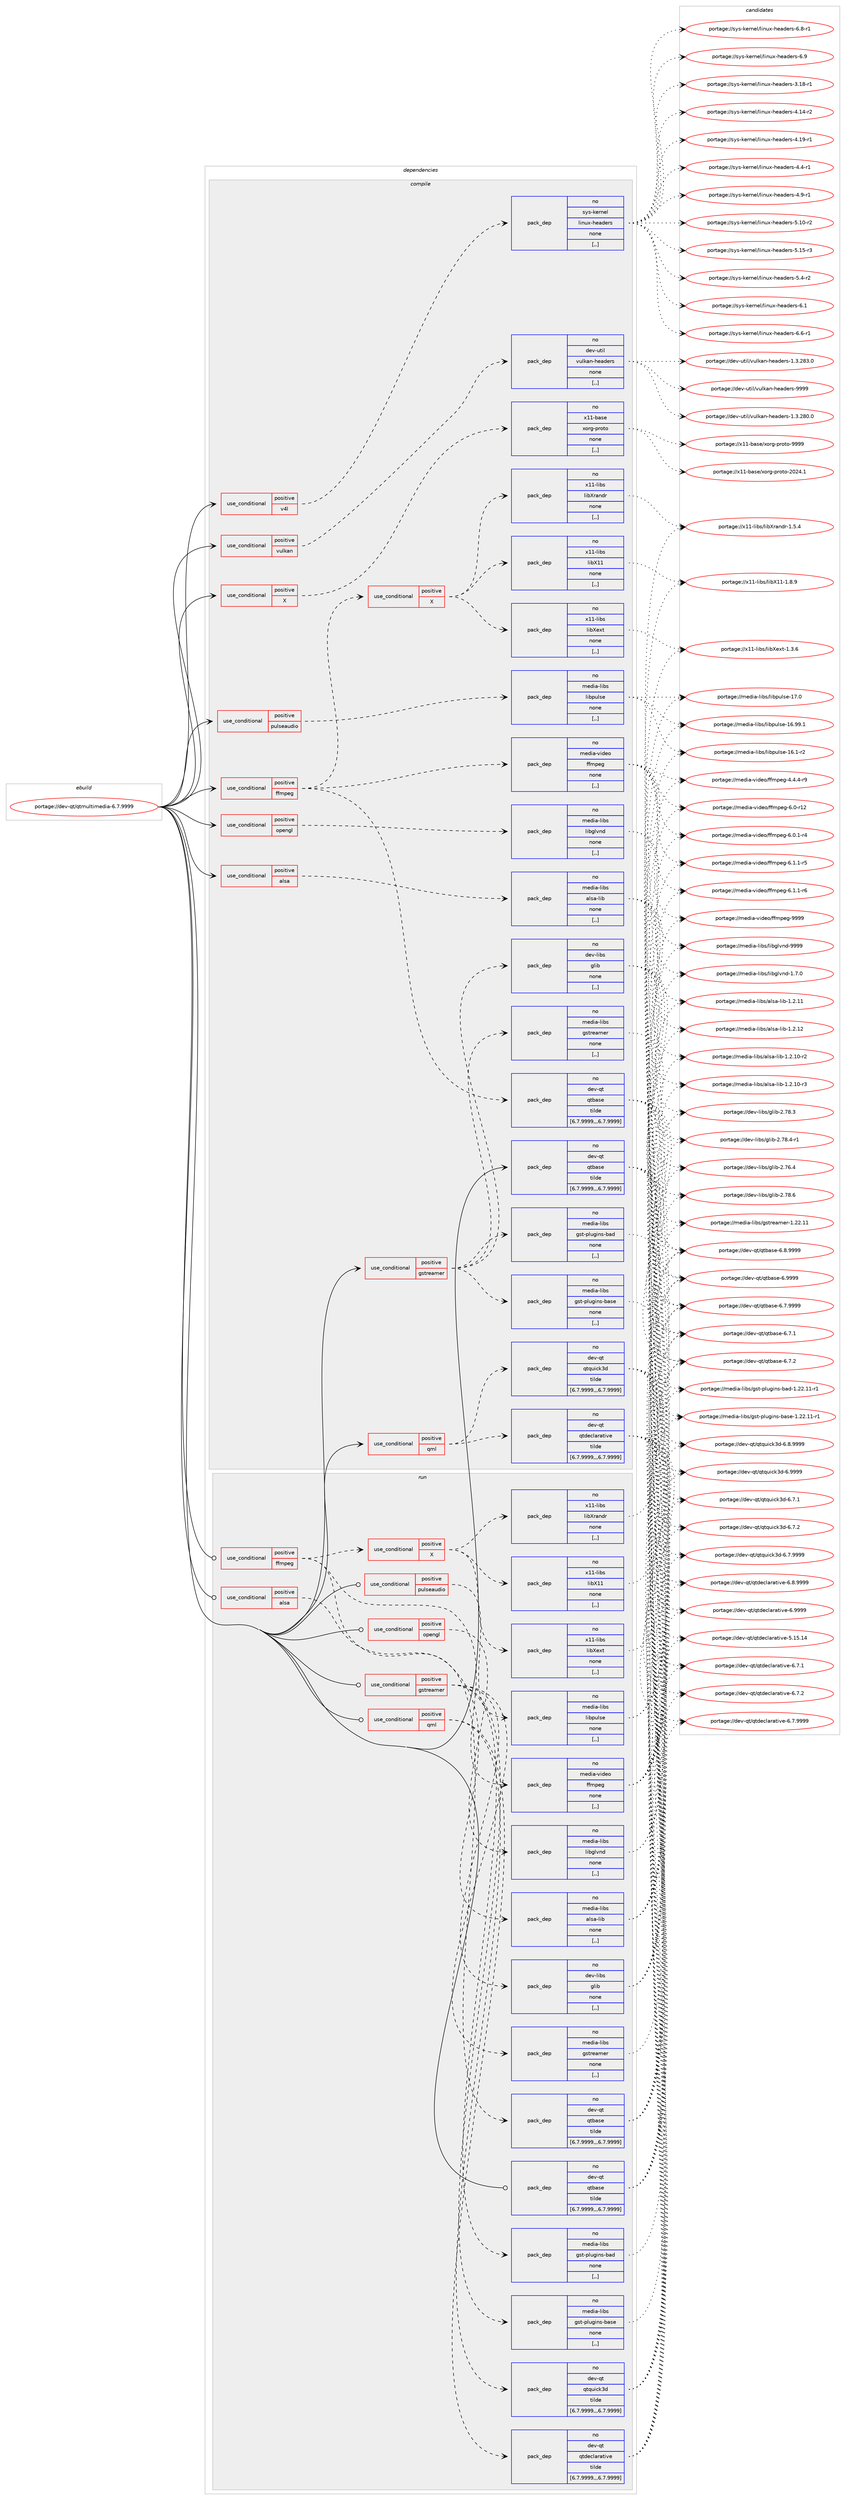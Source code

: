 digraph prolog {

# *************
# Graph options
# *************

newrank=true;
concentrate=true;
compound=true;
graph [rankdir=LR,fontname=Helvetica,fontsize=10,ranksep=1.5];#, ranksep=2.5, nodesep=0.2];
edge  [arrowhead=vee];
node  [fontname=Helvetica,fontsize=10];

# **********
# The ebuild
# **********

subgraph cluster_leftcol {
color=gray;
rank=same;
label=<<i>ebuild</i>>;
id [label="portage://dev-qt/qtmultimedia-6.7.9999", color=red, width=4, href="../dev-qt/qtmultimedia-6.7.9999.svg"];
}

# ****************
# The dependencies
# ****************

subgraph cluster_midcol {
color=gray;
label=<<i>dependencies</i>>;
subgraph cluster_compile {
fillcolor="#eeeeee";
style=filled;
label=<<i>compile</i>>;
subgraph cond40896 {
dependency166039 [label=<<TABLE BORDER="0" CELLBORDER="1" CELLSPACING="0" CELLPADDING="4"><TR><TD ROWSPAN="3" CELLPADDING="10">use_conditional</TD></TR><TR><TD>positive</TD></TR><TR><TD>X</TD></TR></TABLE>>, shape=none, color=red];
subgraph pack123903 {
dependency166040 [label=<<TABLE BORDER="0" CELLBORDER="1" CELLSPACING="0" CELLPADDING="4" WIDTH="220"><TR><TD ROWSPAN="6" CELLPADDING="30">pack_dep</TD></TR><TR><TD WIDTH="110">no</TD></TR><TR><TD>x11-base</TD></TR><TR><TD>xorg-proto</TD></TR><TR><TD>none</TD></TR><TR><TD>[,,]</TD></TR></TABLE>>, shape=none, color=blue];
}
dependency166039:e -> dependency166040:w [weight=20,style="dashed",arrowhead="vee"];
}
id:e -> dependency166039:w [weight=20,style="solid",arrowhead="vee"];
subgraph cond40897 {
dependency166041 [label=<<TABLE BORDER="0" CELLBORDER="1" CELLSPACING="0" CELLPADDING="4"><TR><TD ROWSPAN="3" CELLPADDING="10">use_conditional</TD></TR><TR><TD>positive</TD></TR><TR><TD>alsa</TD></TR></TABLE>>, shape=none, color=red];
subgraph pack123904 {
dependency166042 [label=<<TABLE BORDER="0" CELLBORDER="1" CELLSPACING="0" CELLPADDING="4" WIDTH="220"><TR><TD ROWSPAN="6" CELLPADDING="30">pack_dep</TD></TR><TR><TD WIDTH="110">no</TD></TR><TR><TD>media-libs</TD></TR><TR><TD>alsa-lib</TD></TR><TR><TD>none</TD></TR><TR><TD>[,,]</TD></TR></TABLE>>, shape=none, color=blue];
}
dependency166041:e -> dependency166042:w [weight=20,style="dashed",arrowhead="vee"];
}
id:e -> dependency166041:w [weight=20,style="solid",arrowhead="vee"];
subgraph cond40898 {
dependency166043 [label=<<TABLE BORDER="0" CELLBORDER="1" CELLSPACING="0" CELLPADDING="4"><TR><TD ROWSPAN="3" CELLPADDING="10">use_conditional</TD></TR><TR><TD>positive</TD></TR><TR><TD>ffmpeg</TD></TR></TABLE>>, shape=none, color=red];
subgraph pack123905 {
dependency166044 [label=<<TABLE BORDER="0" CELLBORDER="1" CELLSPACING="0" CELLPADDING="4" WIDTH="220"><TR><TD ROWSPAN="6" CELLPADDING="30">pack_dep</TD></TR><TR><TD WIDTH="110">no</TD></TR><TR><TD>dev-qt</TD></TR><TR><TD>qtbase</TD></TR><TR><TD>tilde</TD></TR><TR><TD>[6.7.9999,,,6.7.9999]</TD></TR></TABLE>>, shape=none, color=blue];
}
dependency166043:e -> dependency166044:w [weight=20,style="dashed",arrowhead="vee"];
subgraph pack123906 {
dependency166045 [label=<<TABLE BORDER="0" CELLBORDER="1" CELLSPACING="0" CELLPADDING="4" WIDTH="220"><TR><TD ROWSPAN="6" CELLPADDING="30">pack_dep</TD></TR><TR><TD WIDTH="110">no</TD></TR><TR><TD>media-video</TD></TR><TR><TD>ffmpeg</TD></TR><TR><TD>none</TD></TR><TR><TD>[,,]</TD></TR></TABLE>>, shape=none, color=blue];
}
dependency166043:e -> dependency166045:w [weight=20,style="dashed",arrowhead="vee"];
subgraph cond40899 {
dependency166046 [label=<<TABLE BORDER="0" CELLBORDER="1" CELLSPACING="0" CELLPADDING="4"><TR><TD ROWSPAN="3" CELLPADDING="10">use_conditional</TD></TR><TR><TD>positive</TD></TR><TR><TD>X</TD></TR></TABLE>>, shape=none, color=red];
subgraph pack123907 {
dependency166047 [label=<<TABLE BORDER="0" CELLBORDER="1" CELLSPACING="0" CELLPADDING="4" WIDTH="220"><TR><TD ROWSPAN="6" CELLPADDING="30">pack_dep</TD></TR><TR><TD WIDTH="110">no</TD></TR><TR><TD>x11-libs</TD></TR><TR><TD>libX11</TD></TR><TR><TD>none</TD></TR><TR><TD>[,,]</TD></TR></TABLE>>, shape=none, color=blue];
}
dependency166046:e -> dependency166047:w [weight=20,style="dashed",arrowhead="vee"];
subgraph pack123908 {
dependency166048 [label=<<TABLE BORDER="0" CELLBORDER="1" CELLSPACING="0" CELLPADDING="4" WIDTH="220"><TR><TD ROWSPAN="6" CELLPADDING="30">pack_dep</TD></TR><TR><TD WIDTH="110">no</TD></TR><TR><TD>x11-libs</TD></TR><TR><TD>libXext</TD></TR><TR><TD>none</TD></TR><TR><TD>[,,]</TD></TR></TABLE>>, shape=none, color=blue];
}
dependency166046:e -> dependency166048:w [weight=20,style="dashed",arrowhead="vee"];
subgraph pack123909 {
dependency166049 [label=<<TABLE BORDER="0" CELLBORDER="1" CELLSPACING="0" CELLPADDING="4" WIDTH="220"><TR><TD ROWSPAN="6" CELLPADDING="30">pack_dep</TD></TR><TR><TD WIDTH="110">no</TD></TR><TR><TD>x11-libs</TD></TR><TR><TD>libXrandr</TD></TR><TR><TD>none</TD></TR><TR><TD>[,,]</TD></TR></TABLE>>, shape=none, color=blue];
}
dependency166046:e -> dependency166049:w [weight=20,style="dashed",arrowhead="vee"];
}
dependency166043:e -> dependency166046:w [weight=20,style="dashed",arrowhead="vee"];
}
id:e -> dependency166043:w [weight=20,style="solid",arrowhead="vee"];
subgraph cond40900 {
dependency166050 [label=<<TABLE BORDER="0" CELLBORDER="1" CELLSPACING="0" CELLPADDING="4"><TR><TD ROWSPAN="3" CELLPADDING="10">use_conditional</TD></TR><TR><TD>positive</TD></TR><TR><TD>gstreamer</TD></TR></TABLE>>, shape=none, color=red];
subgraph pack123910 {
dependency166051 [label=<<TABLE BORDER="0" CELLBORDER="1" CELLSPACING="0" CELLPADDING="4" WIDTH="220"><TR><TD ROWSPAN="6" CELLPADDING="30">pack_dep</TD></TR><TR><TD WIDTH="110">no</TD></TR><TR><TD>dev-libs</TD></TR><TR><TD>glib</TD></TR><TR><TD>none</TD></TR><TR><TD>[,,]</TD></TR></TABLE>>, shape=none, color=blue];
}
dependency166050:e -> dependency166051:w [weight=20,style="dashed",arrowhead="vee"];
subgraph pack123911 {
dependency166052 [label=<<TABLE BORDER="0" CELLBORDER="1" CELLSPACING="0" CELLPADDING="4" WIDTH="220"><TR><TD ROWSPAN="6" CELLPADDING="30">pack_dep</TD></TR><TR><TD WIDTH="110">no</TD></TR><TR><TD>media-libs</TD></TR><TR><TD>gst-plugins-bad</TD></TR><TR><TD>none</TD></TR><TR><TD>[,,]</TD></TR></TABLE>>, shape=none, color=blue];
}
dependency166050:e -> dependency166052:w [weight=20,style="dashed",arrowhead="vee"];
subgraph pack123912 {
dependency166053 [label=<<TABLE BORDER="0" CELLBORDER="1" CELLSPACING="0" CELLPADDING="4" WIDTH="220"><TR><TD ROWSPAN="6" CELLPADDING="30">pack_dep</TD></TR><TR><TD WIDTH="110">no</TD></TR><TR><TD>media-libs</TD></TR><TR><TD>gst-plugins-base</TD></TR><TR><TD>none</TD></TR><TR><TD>[,,]</TD></TR></TABLE>>, shape=none, color=blue];
}
dependency166050:e -> dependency166053:w [weight=20,style="dashed",arrowhead="vee"];
subgraph pack123913 {
dependency166054 [label=<<TABLE BORDER="0" CELLBORDER="1" CELLSPACING="0" CELLPADDING="4" WIDTH="220"><TR><TD ROWSPAN="6" CELLPADDING="30">pack_dep</TD></TR><TR><TD WIDTH="110">no</TD></TR><TR><TD>media-libs</TD></TR><TR><TD>gstreamer</TD></TR><TR><TD>none</TD></TR><TR><TD>[,,]</TD></TR></TABLE>>, shape=none, color=blue];
}
dependency166050:e -> dependency166054:w [weight=20,style="dashed",arrowhead="vee"];
}
id:e -> dependency166050:w [weight=20,style="solid",arrowhead="vee"];
subgraph cond40901 {
dependency166055 [label=<<TABLE BORDER="0" CELLBORDER="1" CELLSPACING="0" CELLPADDING="4"><TR><TD ROWSPAN="3" CELLPADDING="10">use_conditional</TD></TR><TR><TD>positive</TD></TR><TR><TD>opengl</TD></TR></TABLE>>, shape=none, color=red];
subgraph pack123914 {
dependency166056 [label=<<TABLE BORDER="0" CELLBORDER="1" CELLSPACING="0" CELLPADDING="4" WIDTH="220"><TR><TD ROWSPAN="6" CELLPADDING="30">pack_dep</TD></TR><TR><TD WIDTH="110">no</TD></TR><TR><TD>media-libs</TD></TR><TR><TD>libglvnd</TD></TR><TR><TD>none</TD></TR><TR><TD>[,,]</TD></TR></TABLE>>, shape=none, color=blue];
}
dependency166055:e -> dependency166056:w [weight=20,style="dashed",arrowhead="vee"];
}
id:e -> dependency166055:w [weight=20,style="solid",arrowhead="vee"];
subgraph cond40902 {
dependency166057 [label=<<TABLE BORDER="0" CELLBORDER="1" CELLSPACING="0" CELLPADDING="4"><TR><TD ROWSPAN="3" CELLPADDING="10">use_conditional</TD></TR><TR><TD>positive</TD></TR><TR><TD>pulseaudio</TD></TR></TABLE>>, shape=none, color=red];
subgraph pack123915 {
dependency166058 [label=<<TABLE BORDER="0" CELLBORDER="1" CELLSPACING="0" CELLPADDING="4" WIDTH="220"><TR><TD ROWSPAN="6" CELLPADDING="30">pack_dep</TD></TR><TR><TD WIDTH="110">no</TD></TR><TR><TD>media-libs</TD></TR><TR><TD>libpulse</TD></TR><TR><TD>none</TD></TR><TR><TD>[,,]</TD></TR></TABLE>>, shape=none, color=blue];
}
dependency166057:e -> dependency166058:w [weight=20,style="dashed",arrowhead="vee"];
}
id:e -> dependency166057:w [weight=20,style="solid",arrowhead="vee"];
subgraph cond40903 {
dependency166059 [label=<<TABLE BORDER="0" CELLBORDER="1" CELLSPACING="0" CELLPADDING="4"><TR><TD ROWSPAN="3" CELLPADDING="10">use_conditional</TD></TR><TR><TD>positive</TD></TR><TR><TD>qml</TD></TR></TABLE>>, shape=none, color=red];
subgraph pack123916 {
dependency166060 [label=<<TABLE BORDER="0" CELLBORDER="1" CELLSPACING="0" CELLPADDING="4" WIDTH="220"><TR><TD ROWSPAN="6" CELLPADDING="30">pack_dep</TD></TR><TR><TD WIDTH="110">no</TD></TR><TR><TD>dev-qt</TD></TR><TR><TD>qtdeclarative</TD></TR><TR><TD>tilde</TD></TR><TR><TD>[6.7.9999,,,6.7.9999]</TD></TR></TABLE>>, shape=none, color=blue];
}
dependency166059:e -> dependency166060:w [weight=20,style="dashed",arrowhead="vee"];
subgraph pack123917 {
dependency166061 [label=<<TABLE BORDER="0" CELLBORDER="1" CELLSPACING="0" CELLPADDING="4" WIDTH="220"><TR><TD ROWSPAN="6" CELLPADDING="30">pack_dep</TD></TR><TR><TD WIDTH="110">no</TD></TR><TR><TD>dev-qt</TD></TR><TR><TD>qtquick3d</TD></TR><TR><TD>tilde</TD></TR><TR><TD>[6.7.9999,,,6.7.9999]</TD></TR></TABLE>>, shape=none, color=blue];
}
dependency166059:e -> dependency166061:w [weight=20,style="dashed",arrowhead="vee"];
}
id:e -> dependency166059:w [weight=20,style="solid",arrowhead="vee"];
subgraph cond40904 {
dependency166062 [label=<<TABLE BORDER="0" CELLBORDER="1" CELLSPACING="0" CELLPADDING="4"><TR><TD ROWSPAN="3" CELLPADDING="10">use_conditional</TD></TR><TR><TD>positive</TD></TR><TR><TD>v4l</TD></TR></TABLE>>, shape=none, color=red];
subgraph pack123918 {
dependency166063 [label=<<TABLE BORDER="0" CELLBORDER="1" CELLSPACING="0" CELLPADDING="4" WIDTH="220"><TR><TD ROWSPAN="6" CELLPADDING="30">pack_dep</TD></TR><TR><TD WIDTH="110">no</TD></TR><TR><TD>sys-kernel</TD></TR><TR><TD>linux-headers</TD></TR><TR><TD>none</TD></TR><TR><TD>[,,]</TD></TR></TABLE>>, shape=none, color=blue];
}
dependency166062:e -> dependency166063:w [weight=20,style="dashed",arrowhead="vee"];
}
id:e -> dependency166062:w [weight=20,style="solid",arrowhead="vee"];
subgraph cond40905 {
dependency166064 [label=<<TABLE BORDER="0" CELLBORDER="1" CELLSPACING="0" CELLPADDING="4"><TR><TD ROWSPAN="3" CELLPADDING="10">use_conditional</TD></TR><TR><TD>positive</TD></TR><TR><TD>vulkan</TD></TR></TABLE>>, shape=none, color=red];
subgraph pack123919 {
dependency166065 [label=<<TABLE BORDER="0" CELLBORDER="1" CELLSPACING="0" CELLPADDING="4" WIDTH="220"><TR><TD ROWSPAN="6" CELLPADDING="30">pack_dep</TD></TR><TR><TD WIDTH="110">no</TD></TR><TR><TD>dev-util</TD></TR><TR><TD>vulkan-headers</TD></TR><TR><TD>none</TD></TR><TR><TD>[,,]</TD></TR></TABLE>>, shape=none, color=blue];
}
dependency166064:e -> dependency166065:w [weight=20,style="dashed",arrowhead="vee"];
}
id:e -> dependency166064:w [weight=20,style="solid",arrowhead="vee"];
subgraph pack123920 {
dependency166066 [label=<<TABLE BORDER="0" CELLBORDER="1" CELLSPACING="0" CELLPADDING="4" WIDTH="220"><TR><TD ROWSPAN="6" CELLPADDING="30">pack_dep</TD></TR><TR><TD WIDTH="110">no</TD></TR><TR><TD>dev-qt</TD></TR><TR><TD>qtbase</TD></TR><TR><TD>tilde</TD></TR><TR><TD>[6.7.9999,,,6.7.9999]</TD></TR></TABLE>>, shape=none, color=blue];
}
id:e -> dependency166066:w [weight=20,style="solid",arrowhead="vee"];
}
subgraph cluster_compileandrun {
fillcolor="#eeeeee";
style=filled;
label=<<i>compile and run</i>>;
}
subgraph cluster_run {
fillcolor="#eeeeee";
style=filled;
label=<<i>run</i>>;
subgraph cond40906 {
dependency166067 [label=<<TABLE BORDER="0" CELLBORDER="1" CELLSPACING="0" CELLPADDING="4"><TR><TD ROWSPAN="3" CELLPADDING="10">use_conditional</TD></TR><TR><TD>positive</TD></TR><TR><TD>alsa</TD></TR></TABLE>>, shape=none, color=red];
subgraph pack123921 {
dependency166068 [label=<<TABLE BORDER="0" CELLBORDER="1" CELLSPACING="0" CELLPADDING="4" WIDTH="220"><TR><TD ROWSPAN="6" CELLPADDING="30">pack_dep</TD></TR><TR><TD WIDTH="110">no</TD></TR><TR><TD>media-libs</TD></TR><TR><TD>alsa-lib</TD></TR><TR><TD>none</TD></TR><TR><TD>[,,]</TD></TR></TABLE>>, shape=none, color=blue];
}
dependency166067:e -> dependency166068:w [weight=20,style="dashed",arrowhead="vee"];
}
id:e -> dependency166067:w [weight=20,style="solid",arrowhead="odot"];
subgraph cond40907 {
dependency166069 [label=<<TABLE BORDER="0" CELLBORDER="1" CELLSPACING="0" CELLPADDING="4"><TR><TD ROWSPAN="3" CELLPADDING="10">use_conditional</TD></TR><TR><TD>positive</TD></TR><TR><TD>ffmpeg</TD></TR></TABLE>>, shape=none, color=red];
subgraph pack123922 {
dependency166070 [label=<<TABLE BORDER="0" CELLBORDER="1" CELLSPACING="0" CELLPADDING="4" WIDTH="220"><TR><TD ROWSPAN="6" CELLPADDING="30">pack_dep</TD></TR><TR><TD WIDTH="110">no</TD></TR><TR><TD>dev-qt</TD></TR><TR><TD>qtbase</TD></TR><TR><TD>tilde</TD></TR><TR><TD>[6.7.9999,,,6.7.9999]</TD></TR></TABLE>>, shape=none, color=blue];
}
dependency166069:e -> dependency166070:w [weight=20,style="dashed",arrowhead="vee"];
subgraph pack123923 {
dependency166071 [label=<<TABLE BORDER="0" CELLBORDER="1" CELLSPACING="0" CELLPADDING="4" WIDTH="220"><TR><TD ROWSPAN="6" CELLPADDING="30">pack_dep</TD></TR><TR><TD WIDTH="110">no</TD></TR><TR><TD>media-video</TD></TR><TR><TD>ffmpeg</TD></TR><TR><TD>none</TD></TR><TR><TD>[,,]</TD></TR></TABLE>>, shape=none, color=blue];
}
dependency166069:e -> dependency166071:w [weight=20,style="dashed",arrowhead="vee"];
subgraph cond40908 {
dependency166072 [label=<<TABLE BORDER="0" CELLBORDER="1" CELLSPACING="0" CELLPADDING="4"><TR><TD ROWSPAN="3" CELLPADDING="10">use_conditional</TD></TR><TR><TD>positive</TD></TR><TR><TD>X</TD></TR></TABLE>>, shape=none, color=red];
subgraph pack123924 {
dependency166073 [label=<<TABLE BORDER="0" CELLBORDER="1" CELLSPACING="0" CELLPADDING="4" WIDTH="220"><TR><TD ROWSPAN="6" CELLPADDING="30">pack_dep</TD></TR><TR><TD WIDTH="110">no</TD></TR><TR><TD>x11-libs</TD></TR><TR><TD>libX11</TD></TR><TR><TD>none</TD></TR><TR><TD>[,,]</TD></TR></TABLE>>, shape=none, color=blue];
}
dependency166072:e -> dependency166073:w [weight=20,style="dashed",arrowhead="vee"];
subgraph pack123925 {
dependency166074 [label=<<TABLE BORDER="0" CELLBORDER="1" CELLSPACING="0" CELLPADDING="4" WIDTH="220"><TR><TD ROWSPAN="6" CELLPADDING="30">pack_dep</TD></TR><TR><TD WIDTH="110">no</TD></TR><TR><TD>x11-libs</TD></TR><TR><TD>libXext</TD></TR><TR><TD>none</TD></TR><TR><TD>[,,]</TD></TR></TABLE>>, shape=none, color=blue];
}
dependency166072:e -> dependency166074:w [weight=20,style="dashed",arrowhead="vee"];
subgraph pack123926 {
dependency166075 [label=<<TABLE BORDER="0" CELLBORDER="1" CELLSPACING="0" CELLPADDING="4" WIDTH="220"><TR><TD ROWSPAN="6" CELLPADDING="30">pack_dep</TD></TR><TR><TD WIDTH="110">no</TD></TR><TR><TD>x11-libs</TD></TR><TR><TD>libXrandr</TD></TR><TR><TD>none</TD></TR><TR><TD>[,,]</TD></TR></TABLE>>, shape=none, color=blue];
}
dependency166072:e -> dependency166075:w [weight=20,style="dashed",arrowhead="vee"];
}
dependency166069:e -> dependency166072:w [weight=20,style="dashed",arrowhead="vee"];
}
id:e -> dependency166069:w [weight=20,style="solid",arrowhead="odot"];
subgraph cond40909 {
dependency166076 [label=<<TABLE BORDER="0" CELLBORDER="1" CELLSPACING="0" CELLPADDING="4"><TR><TD ROWSPAN="3" CELLPADDING="10">use_conditional</TD></TR><TR><TD>positive</TD></TR><TR><TD>gstreamer</TD></TR></TABLE>>, shape=none, color=red];
subgraph pack123927 {
dependency166077 [label=<<TABLE BORDER="0" CELLBORDER="1" CELLSPACING="0" CELLPADDING="4" WIDTH="220"><TR><TD ROWSPAN="6" CELLPADDING="30">pack_dep</TD></TR><TR><TD WIDTH="110">no</TD></TR><TR><TD>dev-libs</TD></TR><TR><TD>glib</TD></TR><TR><TD>none</TD></TR><TR><TD>[,,]</TD></TR></TABLE>>, shape=none, color=blue];
}
dependency166076:e -> dependency166077:w [weight=20,style="dashed",arrowhead="vee"];
subgraph pack123928 {
dependency166078 [label=<<TABLE BORDER="0" CELLBORDER="1" CELLSPACING="0" CELLPADDING="4" WIDTH="220"><TR><TD ROWSPAN="6" CELLPADDING="30">pack_dep</TD></TR><TR><TD WIDTH="110">no</TD></TR><TR><TD>media-libs</TD></TR><TR><TD>gst-plugins-bad</TD></TR><TR><TD>none</TD></TR><TR><TD>[,,]</TD></TR></TABLE>>, shape=none, color=blue];
}
dependency166076:e -> dependency166078:w [weight=20,style="dashed",arrowhead="vee"];
subgraph pack123929 {
dependency166079 [label=<<TABLE BORDER="0" CELLBORDER="1" CELLSPACING="0" CELLPADDING="4" WIDTH="220"><TR><TD ROWSPAN="6" CELLPADDING="30">pack_dep</TD></TR><TR><TD WIDTH="110">no</TD></TR><TR><TD>media-libs</TD></TR><TR><TD>gst-plugins-base</TD></TR><TR><TD>none</TD></TR><TR><TD>[,,]</TD></TR></TABLE>>, shape=none, color=blue];
}
dependency166076:e -> dependency166079:w [weight=20,style="dashed",arrowhead="vee"];
subgraph pack123930 {
dependency166080 [label=<<TABLE BORDER="0" CELLBORDER="1" CELLSPACING="0" CELLPADDING="4" WIDTH="220"><TR><TD ROWSPAN="6" CELLPADDING="30">pack_dep</TD></TR><TR><TD WIDTH="110">no</TD></TR><TR><TD>media-libs</TD></TR><TR><TD>gstreamer</TD></TR><TR><TD>none</TD></TR><TR><TD>[,,]</TD></TR></TABLE>>, shape=none, color=blue];
}
dependency166076:e -> dependency166080:w [weight=20,style="dashed",arrowhead="vee"];
}
id:e -> dependency166076:w [weight=20,style="solid",arrowhead="odot"];
subgraph cond40910 {
dependency166081 [label=<<TABLE BORDER="0" CELLBORDER="1" CELLSPACING="0" CELLPADDING="4"><TR><TD ROWSPAN="3" CELLPADDING="10">use_conditional</TD></TR><TR><TD>positive</TD></TR><TR><TD>opengl</TD></TR></TABLE>>, shape=none, color=red];
subgraph pack123931 {
dependency166082 [label=<<TABLE BORDER="0" CELLBORDER="1" CELLSPACING="0" CELLPADDING="4" WIDTH="220"><TR><TD ROWSPAN="6" CELLPADDING="30">pack_dep</TD></TR><TR><TD WIDTH="110">no</TD></TR><TR><TD>media-libs</TD></TR><TR><TD>libglvnd</TD></TR><TR><TD>none</TD></TR><TR><TD>[,,]</TD></TR></TABLE>>, shape=none, color=blue];
}
dependency166081:e -> dependency166082:w [weight=20,style="dashed",arrowhead="vee"];
}
id:e -> dependency166081:w [weight=20,style="solid",arrowhead="odot"];
subgraph cond40911 {
dependency166083 [label=<<TABLE BORDER="0" CELLBORDER="1" CELLSPACING="0" CELLPADDING="4"><TR><TD ROWSPAN="3" CELLPADDING="10">use_conditional</TD></TR><TR><TD>positive</TD></TR><TR><TD>pulseaudio</TD></TR></TABLE>>, shape=none, color=red];
subgraph pack123932 {
dependency166084 [label=<<TABLE BORDER="0" CELLBORDER="1" CELLSPACING="0" CELLPADDING="4" WIDTH="220"><TR><TD ROWSPAN="6" CELLPADDING="30">pack_dep</TD></TR><TR><TD WIDTH="110">no</TD></TR><TR><TD>media-libs</TD></TR><TR><TD>libpulse</TD></TR><TR><TD>none</TD></TR><TR><TD>[,,]</TD></TR></TABLE>>, shape=none, color=blue];
}
dependency166083:e -> dependency166084:w [weight=20,style="dashed",arrowhead="vee"];
}
id:e -> dependency166083:w [weight=20,style="solid",arrowhead="odot"];
subgraph cond40912 {
dependency166085 [label=<<TABLE BORDER="0" CELLBORDER="1" CELLSPACING="0" CELLPADDING="4"><TR><TD ROWSPAN="3" CELLPADDING="10">use_conditional</TD></TR><TR><TD>positive</TD></TR><TR><TD>qml</TD></TR></TABLE>>, shape=none, color=red];
subgraph pack123933 {
dependency166086 [label=<<TABLE BORDER="0" CELLBORDER="1" CELLSPACING="0" CELLPADDING="4" WIDTH="220"><TR><TD ROWSPAN="6" CELLPADDING="30">pack_dep</TD></TR><TR><TD WIDTH="110">no</TD></TR><TR><TD>dev-qt</TD></TR><TR><TD>qtdeclarative</TD></TR><TR><TD>tilde</TD></TR><TR><TD>[6.7.9999,,,6.7.9999]</TD></TR></TABLE>>, shape=none, color=blue];
}
dependency166085:e -> dependency166086:w [weight=20,style="dashed",arrowhead="vee"];
subgraph pack123934 {
dependency166087 [label=<<TABLE BORDER="0" CELLBORDER="1" CELLSPACING="0" CELLPADDING="4" WIDTH="220"><TR><TD ROWSPAN="6" CELLPADDING="30">pack_dep</TD></TR><TR><TD WIDTH="110">no</TD></TR><TR><TD>dev-qt</TD></TR><TR><TD>qtquick3d</TD></TR><TR><TD>tilde</TD></TR><TR><TD>[6.7.9999,,,6.7.9999]</TD></TR></TABLE>>, shape=none, color=blue];
}
dependency166085:e -> dependency166087:w [weight=20,style="dashed",arrowhead="vee"];
}
id:e -> dependency166085:w [weight=20,style="solid",arrowhead="odot"];
subgraph pack123935 {
dependency166088 [label=<<TABLE BORDER="0" CELLBORDER="1" CELLSPACING="0" CELLPADDING="4" WIDTH="220"><TR><TD ROWSPAN="6" CELLPADDING="30">pack_dep</TD></TR><TR><TD WIDTH="110">no</TD></TR><TR><TD>dev-qt</TD></TR><TR><TD>qtbase</TD></TR><TR><TD>tilde</TD></TR><TR><TD>[6.7.9999,,,6.7.9999]</TD></TR></TABLE>>, shape=none, color=blue];
}
id:e -> dependency166088:w [weight=20,style="solid",arrowhead="odot"];
}
}

# **************
# The candidates
# **************

subgraph cluster_choices {
rank=same;
color=gray;
label=<<i>candidates</i>>;

subgraph choice123903 {
color=black;
nodesep=1;
choice1204949459897115101471201111141034511211411111611145504850524649 [label="portage://x11-base/xorg-proto-2024.1", color=red, width=4,href="../x11-base/xorg-proto-2024.1.svg"];
choice120494945989711510147120111114103451121141111161114557575757 [label="portage://x11-base/xorg-proto-9999", color=red, width=4,href="../x11-base/xorg-proto-9999.svg"];
dependency166040:e -> choice1204949459897115101471201111141034511211411111611145504850524649:w [style=dotted,weight="100"];
dependency166040:e -> choice120494945989711510147120111114103451121141111161114557575757:w [style=dotted,weight="100"];
}
subgraph choice123904 {
color=black;
nodesep=1;
choice1091011001059745108105981154797108115974510810598454946504649484511450 [label="portage://media-libs/alsa-lib-1.2.10-r2", color=red, width=4,href="../media-libs/alsa-lib-1.2.10-r2.svg"];
choice1091011001059745108105981154797108115974510810598454946504649484511451 [label="portage://media-libs/alsa-lib-1.2.10-r3", color=red, width=4,href="../media-libs/alsa-lib-1.2.10-r3.svg"];
choice109101100105974510810598115479710811597451081059845494650464949 [label="portage://media-libs/alsa-lib-1.2.11", color=red, width=4,href="../media-libs/alsa-lib-1.2.11.svg"];
choice109101100105974510810598115479710811597451081059845494650464950 [label="portage://media-libs/alsa-lib-1.2.12", color=red, width=4,href="../media-libs/alsa-lib-1.2.12.svg"];
dependency166042:e -> choice1091011001059745108105981154797108115974510810598454946504649484511450:w [style=dotted,weight="100"];
dependency166042:e -> choice1091011001059745108105981154797108115974510810598454946504649484511451:w [style=dotted,weight="100"];
dependency166042:e -> choice109101100105974510810598115479710811597451081059845494650464949:w [style=dotted,weight="100"];
dependency166042:e -> choice109101100105974510810598115479710811597451081059845494650464950:w [style=dotted,weight="100"];
}
subgraph choice123905 {
color=black;
nodesep=1;
choice10010111845113116471131169897115101455446554649 [label="portage://dev-qt/qtbase-6.7.1", color=red, width=4,href="../dev-qt/qtbase-6.7.1.svg"];
choice10010111845113116471131169897115101455446554650 [label="portage://dev-qt/qtbase-6.7.2", color=red, width=4,href="../dev-qt/qtbase-6.7.2.svg"];
choice10010111845113116471131169897115101455446554657575757 [label="portage://dev-qt/qtbase-6.7.9999", color=red, width=4,href="../dev-qt/qtbase-6.7.9999.svg"];
choice10010111845113116471131169897115101455446564657575757 [label="portage://dev-qt/qtbase-6.8.9999", color=red, width=4,href="../dev-qt/qtbase-6.8.9999.svg"];
choice1001011184511311647113116989711510145544657575757 [label="portage://dev-qt/qtbase-6.9999", color=red, width=4,href="../dev-qt/qtbase-6.9999.svg"];
dependency166044:e -> choice10010111845113116471131169897115101455446554649:w [style=dotted,weight="100"];
dependency166044:e -> choice10010111845113116471131169897115101455446554650:w [style=dotted,weight="100"];
dependency166044:e -> choice10010111845113116471131169897115101455446554657575757:w [style=dotted,weight="100"];
dependency166044:e -> choice10010111845113116471131169897115101455446564657575757:w [style=dotted,weight="100"];
dependency166044:e -> choice1001011184511311647113116989711510145544657575757:w [style=dotted,weight="100"];
}
subgraph choice123906 {
color=black;
nodesep=1;
choice1091011001059745118105100101111471021021091121011034552465246524511457 [label="portage://media-video/ffmpeg-4.4.4-r9", color=red, width=4,href="../media-video/ffmpeg-4.4.4-r9.svg"];
choice10910110010597451181051001011114710210210911210110345544648451144950 [label="portage://media-video/ffmpeg-6.0-r12", color=red, width=4,href="../media-video/ffmpeg-6.0-r12.svg"];
choice1091011001059745118105100101111471021021091121011034554464846494511452 [label="portage://media-video/ffmpeg-6.0.1-r4", color=red, width=4,href="../media-video/ffmpeg-6.0.1-r4.svg"];
choice1091011001059745118105100101111471021021091121011034554464946494511453 [label="portage://media-video/ffmpeg-6.1.1-r5", color=red, width=4,href="../media-video/ffmpeg-6.1.1-r5.svg"];
choice1091011001059745118105100101111471021021091121011034554464946494511454 [label="portage://media-video/ffmpeg-6.1.1-r6", color=red, width=4,href="../media-video/ffmpeg-6.1.1-r6.svg"];
choice1091011001059745118105100101111471021021091121011034557575757 [label="portage://media-video/ffmpeg-9999", color=red, width=4,href="../media-video/ffmpeg-9999.svg"];
dependency166045:e -> choice1091011001059745118105100101111471021021091121011034552465246524511457:w [style=dotted,weight="100"];
dependency166045:e -> choice10910110010597451181051001011114710210210911210110345544648451144950:w [style=dotted,weight="100"];
dependency166045:e -> choice1091011001059745118105100101111471021021091121011034554464846494511452:w [style=dotted,weight="100"];
dependency166045:e -> choice1091011001059745118105100101111471021021091121011034554464946494511453:w [style=dotted,weight="100"];
dependency166045:e -> choice1091011001059745118105100101111471021021091121011034554464946494511454:w [style=dotted,weight="100"];
dependency166045:e -> choice1091011001059745118105100101111471021021091121011034557575757:w [style=dotted,weight="100"];
}
subgraph choice123907 {
color=black;
nodesep=1;
choice120494945108105981154710810598884949454946564657 [label="portage://x11-libs/libX11-1.8.9", color=red, width=4,href="../x11-libs/libX11-1.8.9.svg"];
dependency166047:e -> choice120494945108105981154710810598884949454946564657:w [style=dotted,weight="100"];
}
subgraph choice123908 {
color=black;
nodesep=1;
choice12049494510810598115471081059888101120116454946514654 [label="portage://x11-libs/libXext-1.3.6", color=red, width=4,href="../x11-libs/libXext-1.3.6.svg"];
dependency166048:e -> choice12049494510810598115471081059888101120116454946514654:w [style=dotted,weight="100"];
}
subgraph choice123909 {
color=black;
nodesep=1;
choice1204949451081059811547108105988811497110100114454946534652 [label="portage://x11-libs/libXrandr-1.5.4", color=red, width=4,href="../x11-libs/libXrandr-1.5.4.svg"];
dependency166049:e -> choice1204949451081059811547108105988811497110100114454946534652:w [style=dotted,weight="100"];
}
subgraph choice123910 {
color=black;
nodesep=1;
choice1001011184510810598115471031081059845504655544652 [label="portage://dev-libs/glib-2.76.4", color=red, width=4,href="../dev-libs/glib-2.76.4.svg"];
choice1001011184510810598115471031081059845504655564651 [label="portage://dev-libs/glib-2.78.3", color=red, width=4,href="../dev-libs/glib-2.78.3.svg"];
choice10010111845108105981154710310810598455046555646524511449 [label="portage://dev-libs/glib-2.78.4-r1", color=red, width=4,href="../dev-libs/glib-2.78.4-r1.svg"];
choice1001011184510810598115471031081059845504655564654 [label="portage://dev-libs/glib-2.78.6", color=red, width=4,href="../dev-libs/glib-2.78.6.svg"];
dependency166051:e -> choice1001011184510810598115471031081059845504655544652:w [style=dotted,weight="100"];
dependency166051:e -> choice1001011184510810598115471031081059845504655564651:w [style=dotted,weight="100"];
dependency166051:e -> choice10010111845108105981154710310810598455046555646524511449:w [style=dotted,weight="100"];
dependency166051:e -> choice1001011184510810598115471031081059845504655564654:w [style=dotted,weight="100"];
}
subgraph choice123911 {
color=black;
nodesep=1;
choice109101100105974510810598115471031151164511210811710310511011545989710045494650504649494511449 [label="portage://media-libs/gst-plugins-bad-1.22.11-r1", color=red, width=4,href="../media-libs/gst-plugins-bad-1.22.11-r1.svg"];
dependency166052:e -> choice109101100105974510810598115471031151164511210811710310511011545989710045494650504649494511449:w [style=dotted,weight="100"];
}
subgraph choice123912 {
color=black;
nodesep=1;
choice109101100105974510810598115471031151164511210811710310511011545989711510145494650504649494511449 [label="portage://media-libs/gst-plugins-base-1.22.11-r1", color=red, width=4,href="../media-libs/gst-plugins-base-1.22.11-r1.svg"];
dependency166053:e -> choice109101100105974510810598115471031151164511210811710310511011545989711510145494650504649494511449:w [style=dotted,weight="100"];
}
subgraph choice123913 {
color=black;
nodesep=1;
choice10910110010597451081059811547103115116114101971091011144549465050464949 [label="portage://media-libs/gstreamer-1.22.11", color=red, width=4,href="../media-libs/gstreamer-1.22.11.svg"];
dependency166054:e -> choice10910110010597451081059811547103115116114101971091011144549465050464949:w [style=dotted,weight="100"];
}
subgraph choice123914 {
color=black;
nodesep=1;
choice1091011001059745108105981154710810598103108118110100454946554648 [label="portage://media-libs/libglvnd-1.7.0", color=red, width=4,href="../media-libs/libglvnd-1.7.0.svg"];
choice10910110010597451081059811547108105981031081181101004557575757 [label="portage://media-libs/libglvnd-9999", color=red, width=4,href="../media-libs/libglvnd-9999.svg"];
dependency166056:e -> choice1091011001059745108105981154710810598103108118110100454946554648:w [style=dotted,weight="100"];
dependency166056:e -> choice10910110010597451081059811547108105981031081181101004557575757:w [style=dotted,weight="100"];
}
subgraph choice123915 {
color=black;
nodesep=1;
choice109101100105974510810598115471081059811211710811510145495446494511450 [label="portage://media-libs/libpulse-16.1-r2", color=red, width=4,href="../media-libs/libpulse-16.1-r2.svg"];
choice10910110010597451081059811547108105981121171081151014549544657574649 [label="portage://media-libs/libpulse-16.99.1", color=red, width=4,href="../media-libs/libpulse-16.99.1.svg"];
choice10910110010597451081059811547108105981121171081151014549554648 [label="portage://media-libs/libpulse-17.0", color=red, width=4,href="../media-libs/libpulse-17.0.svg"];
dependency166058:e -> choice109101100105974510810598115471081059811211710811510145495446494511450:w [style=dotted,weight="100"];
dependency166058:e -> choice10910110010597451081059811547108105981121171081151014549544657574649:w [style=dotted,weight="100"];
dependency166058:e -> choice10910110010597451081059811547108105981121171081151014549554648:w [style=dotted,weight="100"];
}
subgraph choice123916 {
color=black;
nodesep=1;
choice10010111845113116471131161001019910897114971161051181014553464953464952 [label="portage://dev-qt/qtdeclarative-5.15.14", color=red, width=4,href="../dev-qt/qtdeclarative-5.15.14.svg"];
choice1001011184511311647113116100101991089711497116105118101455446554649 [label="portage://dev-qt/qtdeclarative-6.7.1", color=red, width=4,href="../dev-qt/qtdeclarative-6.7.1.svg"];
choice1001011184511311647113116100101991089711497116105118101455446554650 [label="portage://dev-qt/qtdeclarative-6.7.2", color=red, width=4,href="../dev-qt/qtdeclarative-6.7.2.svg"];
choice1001011184511311647113116100101991089711497116105118101455446554657575757 [label="portage://dev-qt/qtdeclarative-6.7.9999", color=red, width=4,href="../dev-qt/qtdeclarative-6.7.9999.svg"];
choice1001011184511311647113116100101991089711497116105118101455446564657575757 [label="portage://dev-qt/qtdeclarative-6.8.9999", color=red, width=4,href="../dev-qt/qtdeclarative-6.8.9999.svg"];
choice100101118451131164711311610010199108971149711610511810145544657575757 [label="portage://dev-qt/qtdeclarative-6.9999", color=red, width=4,href="../dev-qt/qtdeclarative-6.9999.svg"];
dependency166060:e -> choice10010111845113116471131161001019910897114971161051181014553464953464952:w [style=dotted,weight="100"];
dependency166060:e -> choice1001011184511311647113116100101991089711497116105118101455446554649:w [style=dotted,weight="100"];
dependency166060:e -> choice1001011184511311647113116100101991089711497116105118101455446554650:w [style=dotted,weight="100"];
dependency166060:e -> choice1001011184511311647113116100101991089711497116105118101455446554657575757:w [style=dotted,weight="100"];
dependency166060:e -> choice1001011184511311647113116100101991089711497116105118101455446564657575757:w [style=dotted,weight="100"];
dependency166060:e -> choice100101118451131164711311610010199108971149711610511810145544657575757:w [style=dotted,weight="100"];
}
subgraph choice123917 {
color=black;
nodesep=1;
choice10010111845113116471131161131171059910751100455446554649 [label="portage://dev-qt/qtquick3d-6.7.1", color=red, width=4,href="../dev-qt/qtquick3d-6.7.1.svg"];
choice10010111845113116471131161131171059910751100455446554650 [label="portage://dev-qt/qtquick3d-6.7.2", color=red, width=4,href="../dev-qt/qtquick3d-6.7.2.svg"];
choice10010111845113116471131161131171059910751100455446554657575757 [label="portage://dev-qt/qtquick3d-6.7.9999", color=red, width=4,href="../dev-qt/qtquick3d-6.7.9999.svg"];
choice10010111845113116471131161131171059910751100455446564657575757 [label="portage://dev-qt/qtquick3d-6.8.9999", color=red, width=4,href="../dev-qt/qtquick3d-6.8.9999.svg"];
choice1001011184511311647113116113117105991075110045544657575757 [label="portage://dev-qt/qtquick3d-6.9999", color=red, width=4,href="../dev-qt/qtquick3d-6.9999.svg"];
dependency166061:e -> choice10010111845113116471131161131171059910751100455446554649:w [style=dotted,weight="100"];
dependency166061:e -> choice10010111845113116471131161131171059910751100455446554650:w [style=dotted,weight="100"];
dependency166061:e -> choice10010111845113116471131161131171059910751100455446554657575757:w [style=dotted,weight="100"];
dependency166061:e -> choice10010111845113116471131161131171059910751100455446564657575757:w [style=dotted,weight="100"];
dependency166061:e -> choice1001011184511311647113116113117105991075110045544657575757:w [style=dotted,weight="100"];
}
subgraph choice123918 {
color=black;
nodesep=1;
choice1151211154510710111411010110847108105110117120451041019710010111411545514649564511449 [label="portage://sys-kernel/linux-headers-3.18-r1", color=red, width=4,href="../sys-kernel/linux-headers-3.18-r1.svg"];
choice1151211154510710111411010110847108105110117120451041019710010111411545524649524511450 [label="portage://sys-kernel/linux-headers-4.14-r2", color=red, width=4,href="../sys-kernel/linux-headers-4.14-r2.svg"];
choice1151211154510710111411010110847108105110117120451041019710010111411545524649574511449 [label="portage://sys-kernel/linux-headers-4.19-r1", color=red, width=4,href="../sys-kernel/linux-headers-4.19-r1.svg"];
choice11512111545107101114110101108471081051101171204510410197100101114115455246524511449 [label="portage://sys-kernel/linux-headers-4.4-r1", color=red, width=4,href="../sys-kernel/linux-headers-4.4-r1.svg"];
choice11512111545107101114110101108471081051101171204510410197100101114115455246574511449 [label="portage://sys-kernel/linux-headers-4.9-r1", color=red, width=4,href="../sys-kernel/linux-headers-4.9-r1.svg"];
choice1151211154510710111411010110847108105110117120451041019710010111411545534649484511450 [label="portage://sys-kernel/linux-headers-5.10-r2", color=red, width=4,href="../sys-kernel/linux-headers-5.10-r2.svg"];
choice1151211154510710111411010110847108105110117120451041019710010111411545534649534511451 [label="portage://sys-kernel/linux-headers-5.15-r3", color=red, width=4,href="../sys-kernel/linux-headers-5.15-r3.svg"];
choice11512111545107101114110101108471081051101171204510410197100101114115455346524511450 [label="portage://sys-kernel/linux-headers-5.4-r2", color=red, width=4,href="../sys-kernel/linux-headers-5.4-r2.svg"];
choice1151211154510710111411010110847108105110117120451041019710010111411545544649 [label="portage://sys-kernel/linux-headers-6.1", color=red, width=4,href="../sys-kernel/linux-headers-6.1.svg"];
choice11512111545107101114110101108471081051101171204510410197100101114115455446544511449 [label="portage://sys-kernel/linux-headers-6.6-r1", color=red, width=4,href="../sys-kernel/linux-headers-6.6-r1.svg"];
choice11512111545107101114110101108471081051101171204510410197100101114115455446564511449 [label="portage://sys-kernel/linux-headers-6.8-r1", color=red, width=4,href="../sys-kernel/linux-headers-6.8-r1.svg"];
choice1151211154510710111411010110847108105110117120451041019710010111411545544657 [label="portage://sys-kernel/linux-headers-6.9", color=red, width=4,href="../sys-kernel/linux-headers-6.9.svg"];
dependency166063:e -> choice1151211154510710111411010110847108105110117120451041019710010111411545514649564511449:w [style=dotted,weight="100"];
dependency166063:e -> choice1151211154510710111411010110847108105110117120451041019710010111411545524649524511450:w [style=dotted,weight="100"];
dependency166063:e -> choice1151211154510710111411010110847108105110117120451041019710010111411545524649574511449:w [style=dotted,weight="100"];
dependency166063:e -> choice11512111545107101114110101108471081051101171204510410197100101114115455246524511449:w [style=dotted,weight="100"];
dependency166063:e -> choice11512111545107101114110101108471081051101171204510410197100101114115455246574511449:w [style=dotted,weight="100"];
dependency166063:e -> choice1151211154510710111411010110847108105110117120451041019710010111411545534649484511450:w [style=dotted,weight="100"];
dependency166063:e -> choice1151211154510710111411010110847108105110117120451041019710010111411545534649534511451:w [style=dotted,weight="100"];
dependency166063:e -> choice11512111545107101114110101108471081051101171204510410197100101114115455346524511450:w [style=dotted,weight="100"];
dependency166063:e -> choice1151211154510710111411010110847108105110117120451041019710010111411545544649:w [style=dotted,weight="100"];
dependency166063:e -> choice11512111545107101114110101108471081051101171204510410197100101114115455446544511449:w [style=dotted,weight="100"];
dependency166063:e -> choice11512111545107101114110101108471081051101171204510410197100101114115455446564511449:w [style=dotted,weight="100"];
dependency166063:e -> choice1151211154510710111411010110847108105110117120451041019710010111411545544657:w [style=dotted,weight="100"];
}
subgraph choice123919 {
color=black;
nodesep=1;
choice100101118451171161051084711811710810797110451041019710010111411545494651465056484648 [label="portage://dev-util/vulkan-headers-1.3.280.0", color=red, width=4,href="../dev-util/vulkan-headers-1.3.280.0.svg"];
choice100101118451171161051084711811710810797110451041019710010111411545494651465056514648 [label="portage://dev-util/vulkan-headers-1.3.283.0", color=red, width=4,href="../dev-util/vulkan-headers-1.3.283.0.svg"];
choice10010111845117116105108471181171081079711045104101971001011141154557575757 [label="portage://dev-util/vulkan-headers-9999", color=red, width=4,href="../dev-util/vulkan-headers-9999.svg"];
dependency166065:e -> choice100101118451171161051084711811710810797110451041019710010111411545494651465056484648:w [style=dotted,weight="100"];
dependency166065:e -> choice100101118451171161051084711811710810797110451041019710010111411545494651465056514648:w [style=dotted,weight="100"];
dependency166065:e -> choice10010111845117116105108471181171081079711045104101971001011141154557575757:w [style=dotted,weight="100"];
}
subgraph choice123920 {
color=black;
nodesep=1;
choice10010111845113116471131169897115101455446554649 [label="portage://dev-qt/qtbase-6.7.1", color=red, width=4,href="../dev-qt/qtbase-6.7.1.svg"];
choice10010111845113116471131169897115101455446554650 [label="portage://dev-qt/qtbase-6.7.2", color=red, width=4,href="../dev-qt/qtbase-6.7.2.svg"];
choice10010111845113116471131169897115101455446554657575757 [label="portage://dev-qt/qtbase-6.7.9999", color=red, width=4,href="../dev-qt/qtbase-6.7.9999.svg"];
choice10010111845113116471131169897115101455446564657575757 [label="portage://dev-qt/qtbase-6.8.9999", color=red, width=4,href="../dev-qt/qtbase-6.8.9999.svg"];
choice1001011184511311647113116989711510145544657575757 [label="portage://dev-qt/qtbase-6.9999", color=red, width=4,href="../dev-qt/qtbase-6.9999.svg"];
dependency166066:e -> choice10010111845113116471131169897115101455446554649:w [style=dotted,weight="100"];
dependency166066:e -> choice10010111845113116471131169897115101455446554650:w [style=dotted,weight="100"];
dependency166066:e -> choice10010111845113116471131169897115101455446554657575757:w [style=dotted,weight="100"];
dependency166066:e -> choice10010111845113116471131169897115101455446564657575757:w [style=dotted,weight="100"];
dependency166066:e -> choice1001011184511311647113116989711510145544657575757:w [style=dotted,weight="100"];
}
subgraph choice123921 {
color=black;
nodesep=1;
choice1091011001059745108105981154797108115974510810598454946504649484511450 [label="portage://media-libs/alsa-lib-1.2.10-r2", color=red, width=4,href="../media-libs/alsa-lib-1.2.10-r2.svg"];
choice1091011001059745108105981154797108115974510810598454946504649484511451 [label="portage://media-libs/alsa-lib-1.2.10-r3", color=red, width=4,href="../media-libs/alsa-lib-1.2.10-r3.svg"];
choice109101100105974510810598115479710811597451081059845494650464949 [label="portage://media-libs/alsa-lib-1.2.11", color=red, width=4,href="../media-libs/alsa-lib-1.2.11.svg"];
choice109101100105974510810598115479710811597451081059845494650464950 [label="portage://media-libs/alsa-lib-1.2.12", color=red, width=4,href="../media-libs/alsa-lib-1.2.12.svg"];
dependency166068:e -> choice1091011001059745108105981154797108115974510810598454946504649484511450:w [style=dotted,weight="100"];
dependency166068:e -> choice1091011001059745108105981154797108115974510810598454946504649484511451:w [style=dotted,weight="100"];
dependency166068:e -> choice109101100105974510810598115479710811597451081059845494650464949:w [style=dotted,weight="100"];
dependency166068:e -> choice109101100105974510810598115479710811597451081059845494650464950:w [style=dotted,weight="100"];
}
subgraph choice123922 {
color=black;
nodesep=1;
choice10010111845113116471131169897115101455446554649 [label="portage://dev-qt/qtbase-6.7.1", color=red, width=4,href="../dev-qt/qtbase-6.7.1.svg"];
choice10010111845113116471131169897115101455446554650 [label="portage://dev-qt/qtbase-6.7.2", color=red, width=4,href="../dev-qt/qtbase-6.7.2.svg"];
choice10010111845113116471131169897115101455446554657575757 [label="portage://dev-qt/qtbase-6.7.9999", color=red, width=4,href="../dev-qt/qtbase-6.7.9999.svg"];
choice10010111845113116471131169897115101455446564657575757 [label="portage://dev-qt/qtbase-6.8.9999", color=red, width=4,href="../dev-qt/qtbase-6.8.9999.svg"];
choice1001011184511311647113116989711510145544657575757 [label="portage://dev-qt/qtbase-6.9999", color=red, width=4,href="../dev-qt/qtbase-6.9999.svg"];
dependency166070:e -> choice10010111845113116471131169897115101455446554649:w [style=dotted,weight="100"];
dependency166070:e -> choice10010111845113116471131169897115101455446554650:w [style=dotted,weight="100"];
dependency166070:e -> choice10010111845113116471131169897115101455446554657575757:w [style=dotted,weight="100"];
dependency166070:e -> choice10010111845113116471131169897115101455446564657575757:w [style=dotted,weight="100"];
dependency166070:e -> choice1001011184511311647113116989711510145544657575757:w [style=dotted,weight="100"];
}
subgraph choice123923 {
color=black;
nodesep=1;
choice1091011001059745118105100101111471021021091121011034552465246524511457 [label="portage://media-video/ffmpeg-4.4.4-r9", color=red, width=4,href="../media-video/ffmpeg-4.4.4-r9.svg"];
choice10910110010597451181051001011114710210210911210110345544648451144950 [label="portage://media-video/ffmpeg-6.0-r12", color=red, width=4,href="../media-video/ffmpeg-6.0-r12.svg"];
choice1091011001059745118105100101111471021021091121011034554464846494511452 [label="portage://media-video/ffmpeg-6.0.1-r4", color=red, width=4,href="../media-video/ffmpeg-6.0.1-r4.svg"];
choice1091011001059745118105100101111471021021091121011034554464946494511453 [label="portage://media-video/ffmpeg-6.1.1-r5", color=red, width=4,href="../media-video/ffmpeg-6.1.1-r5.svg"];
choice1091011001059745118105100101111471021021091121011034554464946494511454 [label="portage://media-video/ffmpeg-6.1.1-r6", color=red, width=4,href="../media-video/ffmpeg-6.1.1-r6.svg"];
choice1091011001059745118105100101111471021021091121011034557575757 [label="portage://media-video/ffmpeg-9999", color=red, width=4,href="../media-video/ffmpeg-9999.svg"];
dependency166071:e -> choice1091011001059745118105100101111471021021091121011034552465246524511457:w [style=dotted,weight="100"];
dependency166071:e -> choice10910110010597451181051001011114710210210911210110345544648451144950:w [style=dotted,weight="100"];
dependency166071:e -> choice1091011001059745118105100101111471021021091121011034554464846494511452:w [style=dotted,weight="100"];
dependency166071:e -> choice1091011001059745118105100101111471021021091121011034554464946494511453:w [style=dotted,weight="100"];
dependency166071:e -> choice1091011001059745118105100101111471021021091121011034554464946494511454:w [style=dotted,weight="100"];
dependency166071:e -> choice1091011001059745118105100101111471021021091121011034557575757:w [style=dotted,weight="100"];
}
subgraph choice123924 {
color=black;
nodesep=1;
choice120494945108105981154710810598884949454946564657 [label="portage://x11-libs/libX11-1.8.9", color=red, width=4,href="../x11-libs/libX11-1.8.9.svg"];
dependency166073:e -> choice120494945108105981154710810598884949454946564657:w [style=dotted,weight="100"];
}
subgraph choice123925 {
color=black;
nodesep=1;
choice12049494510810598115471081059888101120116454946514654 [label="portage://x11-libs/libXext-1.3.6", color=red, width=4,href="../x11-libs/libXext-1.3.6.svg"];
dependency166074:e -> choice12049494510810598115471081059888101120116454946514654:w [style=dotted,weight="100"];
}
subgraph choice123926 {
color=black;
nodesep=1;
choice1204949451081059811547108105988811497110100114454946534652 [label="portage://x11-libs/libXrandr-1.5.4", color=red, width=4,href="../x11-libs/libXrandr-1.5.4.svg"];
dependency166075:e -> choice1204949451081059811547108105988811497110100114454946534652:w [style=dotted,weight="100"];
}
subgraph choice123927 {
color=black;
nodesep=1;
choice1001011184510810598115471031081059845504655544652 [label="portage://dev-libs/glib-2.76.4", color=red, width=4,href="../dev-libs/glib-2.76.4.svg"];
choice1001011184510810598115471031081059845504655564651 [label="portage://dev-libs/glib-2.78.3", color=red, width=4,href="../dev-libs/glib-2.78.3.svg"];
choice10010111845108105981154710310810598455046555646524511449 [label="portage://dev-libs/glib-2.78.4-r1", color=red, width=4,href="../dev-libs/glib-2.78.4-r1.svg"];
choice1001011184510810598115471031081059845504655564654 [label="portage://dev-libs/glib-2.78.6", color=red, width=4,href="../dev-libs/glib-2.78.6.svg"];
dependency166077:e -> choice1001011184510810598115471031081059845504655544652:w [style=dotted,weight="100"];
dependency166077:e -> choice1001011184510810598115471031081059845504655564651:w [style=dotted,weight="100"];
dependency166077:e -> choice10010111845108105981154710310810598455046555646524511449:w [style=dotted,weight="100"];
dependency166077:e -> choice1001011184510810598115471031081059845504655564654:w [style=dotted,weight="100"];
}
subgraph choice123928 {
color=black;
nodesep=1;
choice109101100105974510810598115471031151164511210811710310511011545989710045494650504649494511449 [label="portage://media-libs/gst-plugins-bad-1.22.11-r1", color=red, width=4,href="../media-libs/gst-plugins-bad-1.22.11-r1.svg"];
dependency166078:e -> choice109101100105974510810598115471031151164511210811710310511011545989710045494650504649494511449:w [style=dotted,weight="100"];
}
subgraph choice123929 {
color=black;
nodesep=1;
choice109101100105974510810598115471031151164511210811710310511011545989711510145494650504649494511449 [label="portage://media-libs/gst-plugins-base-1.22.11-r1", color=red, width=4,href="../media-libs/gst-plugins-base-1.22.11-r1.svg"];
dependency166079:e -> choice109101100105974510810598115471031151164511210811710310511011545989711510145494650504649494511449:w [style=dotted,weight="100"];
}
subgraph choice123930 {
color=black;
nodesep=1;
choice10910110010597451081059811547103115116114101971091011144549465050464949 [label="portage://media-libs/gstreamer-1.22.11", color=red, width=4,href="../media-libs/gstreamer-1.22.11.svg"];
dependency166080:e -> choice10910110010597451081059811547103115116114101971091011144549465050464949:w [style=dotted,weight="100"];
}
subgraph choice123931 {
color=black;
nodesep=1;
choice1091011001059745108105981154710810598103108118110100454946554648 [label="portage://media-libs/libglvnd-1.7.0", color=red, width=4,href="../media-libs/libglvnd-1.7.0.svg"];
choice10910110010597451081059811547108105981031081181101004557575757 [label="portage://media-libs/libglvnd-9999", color=red, width=4,href="../media-libs/libglvnd-9999.svg"];
dependency166082:e -> choice1091011001059745108105981154710810598103108118110100454946554648:w [style=dotted,weight="100"];
dependency166082:e -> choice10910110010597451081059811547108105981031081181101004557575757:w [style=dotted,weight="100"];
}
subgraph choice123932 {
color=black;
nodesep=1;
choice109101100105974510810598115471081059811211710811510145495446494511450 [label="portage://media-libs/libpulse-16.1-r2", color=red, width=4,href="../media-libs/libpulse-16.1-r2.svg"];
choice10910110010597451081059811547108105981121171081151014549544657574649 [label="portage://media-libs/libpulse-16.99.1", color=red, width=4,href="../media-libs/libpulse-16.99.1.svg"];
choice10910110010597451081059811547108105981121171081151014549554648 [label="portage://media-libs/libpulse-17.0", color=red, width=4,href="../media-libs/libpulse-17.0.svg"];
dependency166084:e -> choice109101100105974510810598115471081059811211710811510145495446494511450:w [style=dotted,weight="100"];
dependency166084:e -> choice10910110010597451081059811547108105981121171081151014549544657574649:w [style=dotted,weight="100"];
dependency166084:e -> choice10910110010597451081059811547108105981121171081151014549554648:w [style=dotted,weight="100"];
}
subgraph choice123933 {
color=black;
nodesep=1;
choice10010111845113116471131161001019910897114971161051181014553464953464952 [label="portage://dev-qt/qtdeclarative-5.15.14", color=red, width=4,href="../dev-qt/qtdeclarative-5.15.14.svg"];
choice1001011184511311647113116100101991089711497116105118101455446554649 [label="portage://dev-qt/qtdeclarative-6.7.1", color=red, width=4,href="../dev-qt/qtdeclarative-6.7.1.svg"];
choice1001011184511311647113116100101991089711497116105118101455446554650 [label="portage://dev-qt/qtdeclarative-6.7.2", color=red, width=4,href="../dev-qt/qtdeclarative-6.7.2.svg"];
choice1001011184511311647113116100101991089711497116105118101455446554657575757 [label="portage://dev-qt/qtdeclarative-6.7.9999", color=red, width=4,href="../dev-qt/qtdeclarative-6.7.9999.svg"];
choice1001011184511311647113116100101991089711497116105118101455446564657575757 [label="portage://dev-qt/qtdeclarative-6.8.9999", color=red, width=4,href="../dev-qt/qtdeclarative-6.8.9999.svg"];
choice100101118451131164711311610010199108971149711610511810145544657575757 [label="portage://dev-qt/qtdeclarative-6.9999", color=red, width=4,href="../dev-qt/qtdeclarative-6.9999.svg"];
dependency166086:e -> choice10010111845113116471131161001019910897114971161051181014553464953464952:w [style=dotted,weight="100"];
dependency166086:e -> choice1001011184511311647113116100101991089711497116105118101455446554649:w [style=dotted,weight="100"];
dependency166086:e -> choice1001011184511311647113116100101991089711497116105118101455446554650:w [style=dotted,weight="100"];
dependency166086:e -> choice1001011184511311647113116100101991089711497116105118101455446554657575757:w [style=dotted,weight="100"];
dependency166086:e -> choice1001011184511311647113116100101991089711497116105118101455446564657575757:w [style=dotted,weight="100"];
dependency166086:e -> choice100101118451131164711311610010199108971149711610511810145544657575757:w [style=dotted,weight="100"];
}
subgraph choice123934 {
color=black;
nodesep=1;
choice10010111845113116471131161131171059910751100455446554649 [label="portage://dev-qt/qtquick3d-6.7.1", color=red, width=4,href="../dev-qt/qtquick3d-6.7.1.svg"];
choice10010111845113116471131161131171059910751100455446554650 [label="portage://dev-qt/qtquick3d-6.7.2", color=red, width=4,href="../dev-qt/qtquick3d-6.7.2.svg"];
choice10010111845113116471131161131171059910751100455446554657575757 [label="portage://dev-qt/qtquick3d-6.7.9999", color=red, width=4,href="../dev-qt/qtquick3d-6.7.9999.svg"];
choice10010111845113116471131161131171059910751100455446564657575757 [label="portage://dev-qt/qtquick3d-6.8.9999", color=red, width=4,href="../dev-qt/qtquick3d-6.8.9999.svg"];
choice1001011184511311647113116113117105991075110045544657575757 [label="portage://dev-qt/qtquick3d-6.9999", color=red, width=4,href="../dev-qt/qtquick3d-6.9999.svg"];
dependency166087:e -> choice10010111845113116471131161131171059910751100455446554649:w [style=dotted,weight="100"];
dependency166087:e -> choice10010111845113116471131161131171059910751100455446554650:w [style=dotted,weight="100"];
dependency166087:e -> choice10010111845113116471131161131171059910751100455446554657575757:w [style=dotted,weight="100"];
dependency166087:e -> choice10010111845113116471131161131171059910751100455446564657575757:w [style=dotted,weight="100"];
dependency166087:e -> choice1001011184511311647113116113117105991075110045544657575757:w [style=dotted,weight="100"];
}
subgraph choice123935 {
color=black;
nodesep=1;
choice10010111845113116471131169897115101455446554649 [label="portage://dev-qt/qtbase-6.7.1", color=red, width=4,href="../dev-qt/qtbase-6.7.1.svg"];
choice10010111845113116471131169897115101455446554650 [label="portage://dev-qt/qtbase-6.7.2", color=red, width=4,href="../dev-qt/qtbase-6.7.2.svg"];
choice10010111845113116471131169897115101455446554657575757 [label="portage://dev-qt/qtbase-6.7.9999", color=red, width=4,href="../dev-qt/qtbase-6.7.9999.svg"];
choice10010111845113116471131169897115101455446564657575757 [label="portage://dev-qt/qtbase-6.8.9999", color=red, width=4,href="../dev-qt/qtbase-6.8.9999.svg"];
choice1001011184511311647113116989711510145544657575757 [label="portage://dev-qt/qtbase-6.9999", color=red, width=4,href="../dev-qt/qtbase-6.9999.svg"];
dependency166088:e -> choice10010111845113116471131169897115101455446554649:w [style=dotted,weight="100"];
dependency166088:e -> choice10010111845113116471131169897115101455446554650:w [style=dotted,weight="100"];
dependency166088:e -> choice10010111845113116471131169897115101455446554657575757:w [style=dotted,weight="100"];
dependency166088:e -> choice10010111845113116471131169897115101455446564657575757:w [style=dotted,weight="100"];
dependency166088:e -> choice1001011184511311647113116989711510145544657575757:w [style=dotted,weight="100"];
}
}

}
